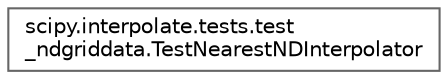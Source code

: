 digraph "Graphical Class Hierarchy"
{
 // LATEX_PDF_SIZE
  bgcolor="transparent";
  edge [fontname=Helvetica,fontsize=10,labelfontname=Helvetica,labelfontsize=10];
  node [fontname=Helvetica,fontsize=10,shape=box,height=0.2,width=0.4];
  rankdir="LR";
  Node0 [id="Node000000",label="scipy.interpolate.tests.test\l_ndgriddata.TestNearestNDInterpolator",height=0.2,width=0.4,color="grey40", fillcolor="white", style="filled",URL="$da/dc0/classscipy_1_1interpolate_1_1tests_1_1test__ndgriddata_1_1TestNearestNDInterpolator.html",tooltip=" "];
}
